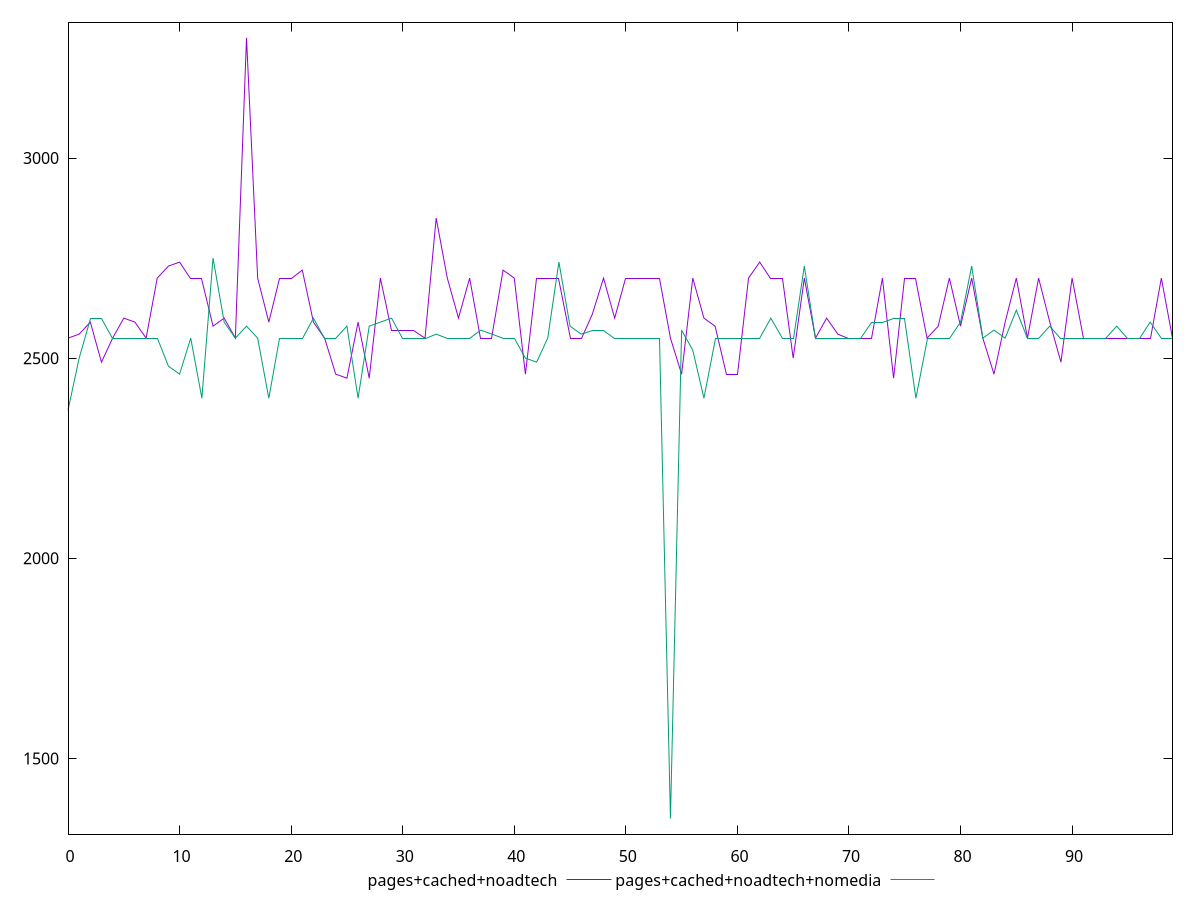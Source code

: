 reset

$pagesCachedNoadtech <<EOF
0 2550
1 2560
2 2590
3 2490
4 2550
5 2600
6 2590
7 2550
8 2700
9 2730
10 2740
11 2700
12 2700
13 2580
14 2600
15 2550
16 3300
17 2700
18 2590
19 2700
20 2700
21 2720
22 2590
23 2550
24 2460
25 2450
26 2590
27 2450
28 2700
29 2570
30 2570
31 2570
32 2550
33 2850
34 2700
35 2600
36 2700
37 2550
38 2550
39 2720
40 2700
41 2460
42 2700
43 2700
44 2700
45 2550
46 2550
47 2610
48 2700
49 2600
50 2700
51 2700
52 2700
53 2700
54 2550
55 2460
56 2700
57 2600
58 2580
59 2460
60 2460
61 2700
62 2740
63 2700
64 2700
65 2500
66 2700
67 2550
68 2600
69 2560
70 2550
71 2550
72 2550
73 2700
74 2450
75 2700
76 2700
77 2550
78 2580
79 2700
80 2580
81 2700
82 2550
83 2460
84 2590
85 2700
86 2550
87 2700
88 2590
89 2490
90 2700
91 2550
92 2550
93 2550
94 2550
95 2550
96 2550
97 2550
98 2700
99 2550
EOF

$pagesCachedNoadtechNomedia <<EOF
0 2370
1 2500
2 2600
3 2600
4 2550
5 2550
6 2550
7 2550
8 2550
9 2480
10 2460
11 2550
12 2400
13 2750
14 2590
15 2550
16 2580
17 2550
18 2400
19 2550
20 2550
21 2550
22 2600
23 2550
24 2550
25 2580
26 2400
27 2580
28 2590
29 2600
30 2550
31 2550
32 2550
33 2560
34 2550
35 2550
36 2550
37 2570
38 2560
39 2550
40 2550
41 2500
42 2490
43 2550
44 2740
45 2580
46 2560
47 2570
48 2570
49 2550
50 2550
51 2550
52 2550
53 2550
54 1350
55 2570
56 2520
57 2400
58 2550
59 2550
60 2550
61 2550
62 2550
63 2600
64 2550
65 2550
66 2730
67 2550
68 2550
69 2550
70 2550
71 2550
72 2590
73 2590
74 2600
75 2600
76 2400
77 2550
78 2550
79 2550
80 2590
81 2730
82 2550
83 2570
84 2550
85 2620
86 2550
87 2550
88 2580
89 2550
90 2550
91 2550
92 2550
93 2550
94 2580
95 2550
96 2550
97 2590
98 2550
99 2550
EOF

set key outside below
set xrange [0:99]
set yrange [1311:3339]
set trange [1311:3339]
set terminal svg size 640, 520 enhanced background rgb 'white'
set output "report_00017_2021-02-10T15-08-03.406Z/uses-text-compression/comparison/line/2_vs_3.svg"

plot $pagesCachedNoadtech title "pages+cached+noadtech" with line, \
     $pagesCachedNoadtechNomedia title "pages+cached+noadtech+nomedia" with line

reset
